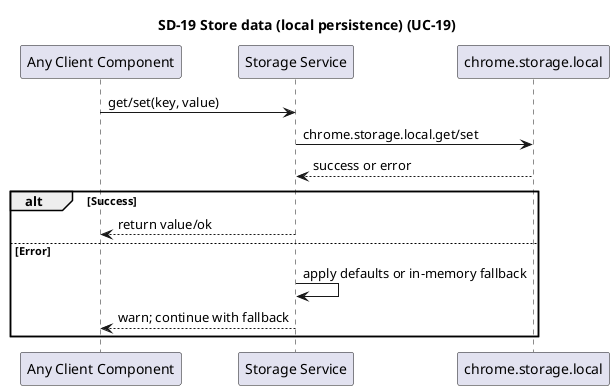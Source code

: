 @startuml
title SD-19 Store data (local persistence) (UC-19)
participant "Any Client Component" as Client
participant "Storage Service" as Storage
participant "chrome.storage.local" as ChromeStorage

Client -> Storage: get/set(key, value)
Storage -> ChromeStorage: chrome.storage.local.get/set
ChromeStorage --> Storage: success or error
alt Success
  Storage --> Client: return value/ok
else Error
  Storage -> Storage: apply defaults or in-memory fallback
  Storage --> Client: warn; continue with fallback
end
@enduml

